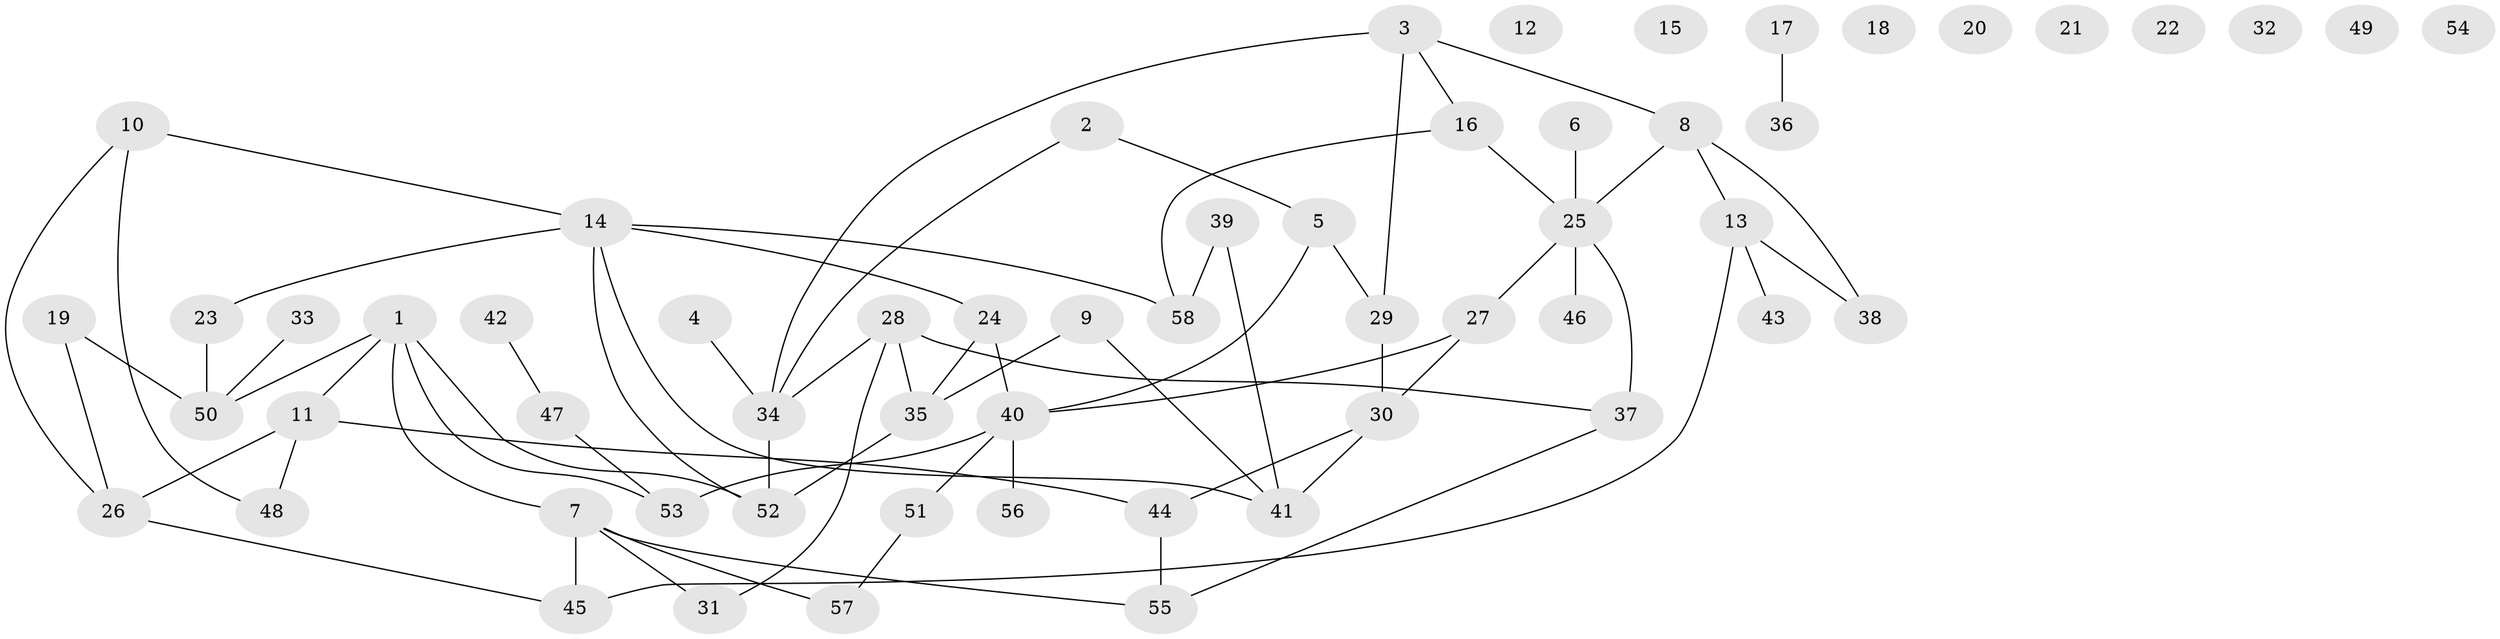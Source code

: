 // Generated by graph-tools (version 1.1) at 2025/25/03/09/25 03:25:17]
// undirected, 58 vertices, 72 edges
graph export_dot {
graph [start="1"]
  node [color=gray90,style=filled];
  1;
  2;
  3;
  4;
  5;
  6;
  7;
  8;
  9;
  10;
  11;
  12;
  13;
  14;
  15;
  16;
  17;
  18;
  19;
  20;
  21;
  22;
  23;
  24;
  25;
  26;
  27;
  28;
  29;
  30;
  31;
  32;
  33;
  34;
  35;
  36;
  37;
  38;
  39;
  40;
  41;
  42;
  43;
  44;
  45;
  46;
  47;
  48;
  49;
  50;
  51;
  52;
  53;
  54;
  55;
  56;
  57;
  58;
  1 -- 7;
  1 -- 11;
  1 -- 50;
  1 -- 52;
  1 -- 53;
  2 -- 5;
  2 -- 34;
  3 -- 8;
  3 -- 16;
  3 -- 29;
  3 -- 34;
  4 -- 34;
  5 -- 29;
  5 -- 40;
  6 -- 25;
  7 -- 31;
  7 -- 45;
  7 -- 55;
  7 -- 57;
  8 -- 13;
  8 -- 25;
  8 -- 38;
  9 -- 35;
  9 -- 41;
  10 -- 14;
  10 -- 26;
  10 -- 48;
  11 -- 26;
  11 -- 44;
  11 -- 48;
  13 -- 38;
  13 -- 43;
  13 -- 45;
  14 -- 23;
  14 -- 24;
  14 -- 41;
  14 -- 52;
  14 -- 58;
  16 -- 25;
  16 -- 58;
  17 -- 36;
  19 -- 26;
  19 -- 50;
  23 -- 50;
  24 -- 35;
  24 -- 40;
  25 -- 27;
  25 -- 37;
  25 -- 46;
  26 -- 45;
  27 -- 30;
  27 -- 40;
  28 -- 31;
  28 -- 34;
  28 -- 35;
  28 -- 37;
  29 -- 30;
  30 -- 41;
  30 -- 44;
  33 -- 50;
  34 -- 52;
  35 -- 52;
  37 -- 55;
  39 -- 41;
  39 -- 58;
  40 -- 51;
  40 -- 53;
  40 -- 56;
  42 -- 47;
  44 -- 55;
  47 -- 53;
  51 -- 57;
}

